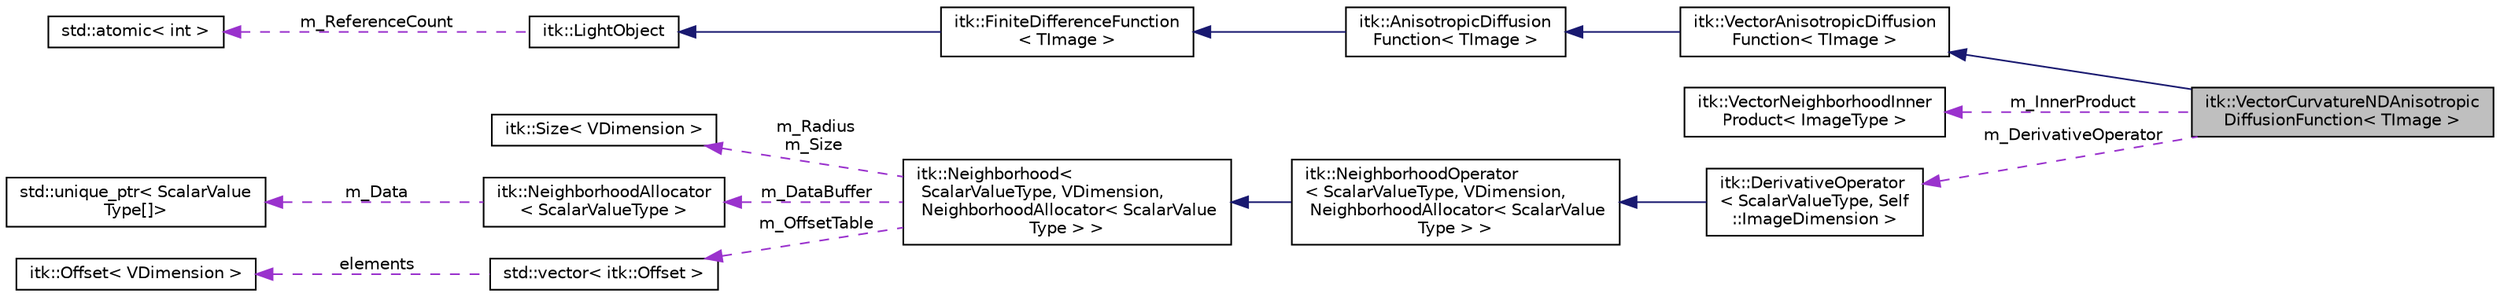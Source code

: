 digraph "itk::VectorCurvatureNDAnisotropicDiffusionFunction&lt; TImage &gt;"
{
 // LATEX_PDF_SIZE
  edge [fontname="Helvetica",fontsize="10",labelfontname="Helvetica",labelfontsize="10"];
  node [fontname="Helvetica",fontsize="10",shape=record];
  rankdir="LR";
  Node1 [label="itk::VectorCurvatureNDAnisotropic\lDiffusionFunction\< TImage \>",height=0.2,width=0.4,color="black", fillcolor="grey75", style="filled", fontcolor="black",tooltip=" "];
  Node2 -> Node1 [dir="back",color="midnightblue",fontsize="10",style="solid",fontname="Helvetica"];
  Node2 [label="itk::VectorAnisotropicDiffusion\lFunction\< TImage \>",height=0.2,width=0.4,color="black", fillcolor="white", style="filled",URL="$classitk_1_1VectorAnisotropicDiffusionFunction.html",tooltip=" "];
  Node3 -> Node2 [dir="back",color="midnightblue",fontsize="10",style="solid",fontname="Helvetica"];
  Node3 [label="itk::AnisotropicDiffusion\lFunction\< TImage \>",height=0.2,width=0.4,color="black", fillcolor="white", style="filled",URL="$classitk_1_1AnisotropicDiffusionFunction.html",tooltip=" "];
  Node4 -> Node3 [dir="back",color="midnightblue",fontsize="10",style="solid",fontname="Helvetica"];
  Node4 [label="itk::FiniteDifferenceFunction\l\< TImage \>",height=0.2,width=0.4,color="black", fillcolor="white", style="filled",URL="$classitk_1_1FiniteDifferenceFunction.html",tooltip=" "];
  Node5 -> Node4 [dir="back",color="midnightblue",fontsize="10",style="solid",fontname="Helvetica"];
  Node5 [label="itk::LightObject",height=0.2,width=0.4,color="black", fillcolor="white", style="filled",URL="$classitk_1_1LightObject.html",tooltip="Light weight base class for most itk classes."];
  Node6 -> Node5 [dir="back",color="darkorchid3",fontsize="10",style="dashed",label=" m_ReferenceCount" ,fontname="Helvetica"];
  Node6 [label="std::atomic\< int \>",height=0.2,width=0.4,color="black", fillcolor="white", style="filled",tooltip=" "];
  Node7 -> Node1 [dir="back",color="darkorchid3",fontsize="10",style="dashed",label=" m_InnerProduct" ,fontname="Helvetica"];
  Node7 [label="itk::VectorNeighborhoodInner\lProduct\< ImageType \>",height=0.2,width=0.4,color="black", fillcolor="white", style="filled",URL="$classitk_1_1VectorNeighborhoodInnerProduct.html",tooltip=" "];
  Node8 -> Node1 [dir="back",color="darkorchid3",fontsize="10",style="dashed",label=" m_DerivativeOperator" ,fontname="Helvetica"];
  Node8 [label="itk::DerivativeOperator\l\< ScalarValueType, Self\l::ImageDimension \>",height=0.2,width=0.4,color="black", fillcolor="white", style="filled",URL="$classitk_1_1DerivativeOperator.html",tooltip=" "];
  Node9 -> Node8 [dir="back",color="midnightblue",fontsize="10",style="solid",fontname="Helvetica"];
  Node9 [label="itk::NeighborhoodOperator\l\< ScalarValueType, VDimension,\l NeighborhoodAllocator\< ScalarValue\lType \> \>",height=0.2,width=0.4,color="black", fillcolor="white", style="filled",URL="$classitk_1_1NeighborhoodOperator.html",tooltip=" "];
  Node10 -> Node9 [dir="back",color="midnightblue",fontsize="10",style="solid",fontname="Helvetica"];
  Node10 [label="itk::Neighborhood\<\l ScalarValueType, VDimension,\l NeighborhoodAllocator\< ScalarValue\lType \> \>",height=0.2,width=0.4,color="black", fillcolor="white", style="filled",URL="$classitk_1_1Neighborhood.html",tooltip=" "];
  Node11 -> Node10 [dir="back",color="darkorchid3",fontsize="10",style="dashed",label=" m_Radius\nm_Size" ,fontname="Helvetica"];
  Node11 [label="itk::Size\< VDimension \>",height=0.2,width=0.4,color="black", fillcolor="white", style="filled",URL="$structitk_1_1Size.html",tooltip=" "];
  Node12 -> Node10 [dir="back",color="darkorchid3",fontsize="10",style="dashed",label=" m_DataBuffer" ,fontname="Helvetica"];
  Node12 [label="itk::NeighborhoodAllocator\l\< ScalarValueType \>",height=0.2,width=0.4,color="black", fillcolor="white", style="filled",URL="$classitk_1_1NeighborhoodAllocator.html",tooltip=" "];
  Node13 -> Node12 [dir="back",color="darkorchid3",fontsize="10",style="dashed",label=" m_Data" ,fontname="Helvetica"];
  Node13 [label="std::unique_ptr\< ScalarValue\lType[]\>",height=0.2,width=0.4,color="black", fillcolor="white", style="filled",tooltip=" "];
  Node14 -> Node10 [dir="back",color="darkorchid3",fontsize="10",style="dashed",label=" m_OffsetTable" ,fontname="Helvetica"];
  Node14 [label="std::vector\< itk::Offset \>",height=0.2,width=0.4,color="black", fillcolor="white", style="filled",tooltip=" "];
  Node15 -> Node14 [dir="back",color="darkorchid3",fontsize="10",style="dashed",label=" elements" ,fontname="Helvetica"];
  Node15 [label="itk::Offset\< VDimension \>",height=0.2,width=0.4,color="black", fillcolor="white", style="filled",URL="$structitk_1_1Offset.html",tooltip="Represent a n-dimensional offset between two n-dimensional indexes of n-dimensional image."];
}
